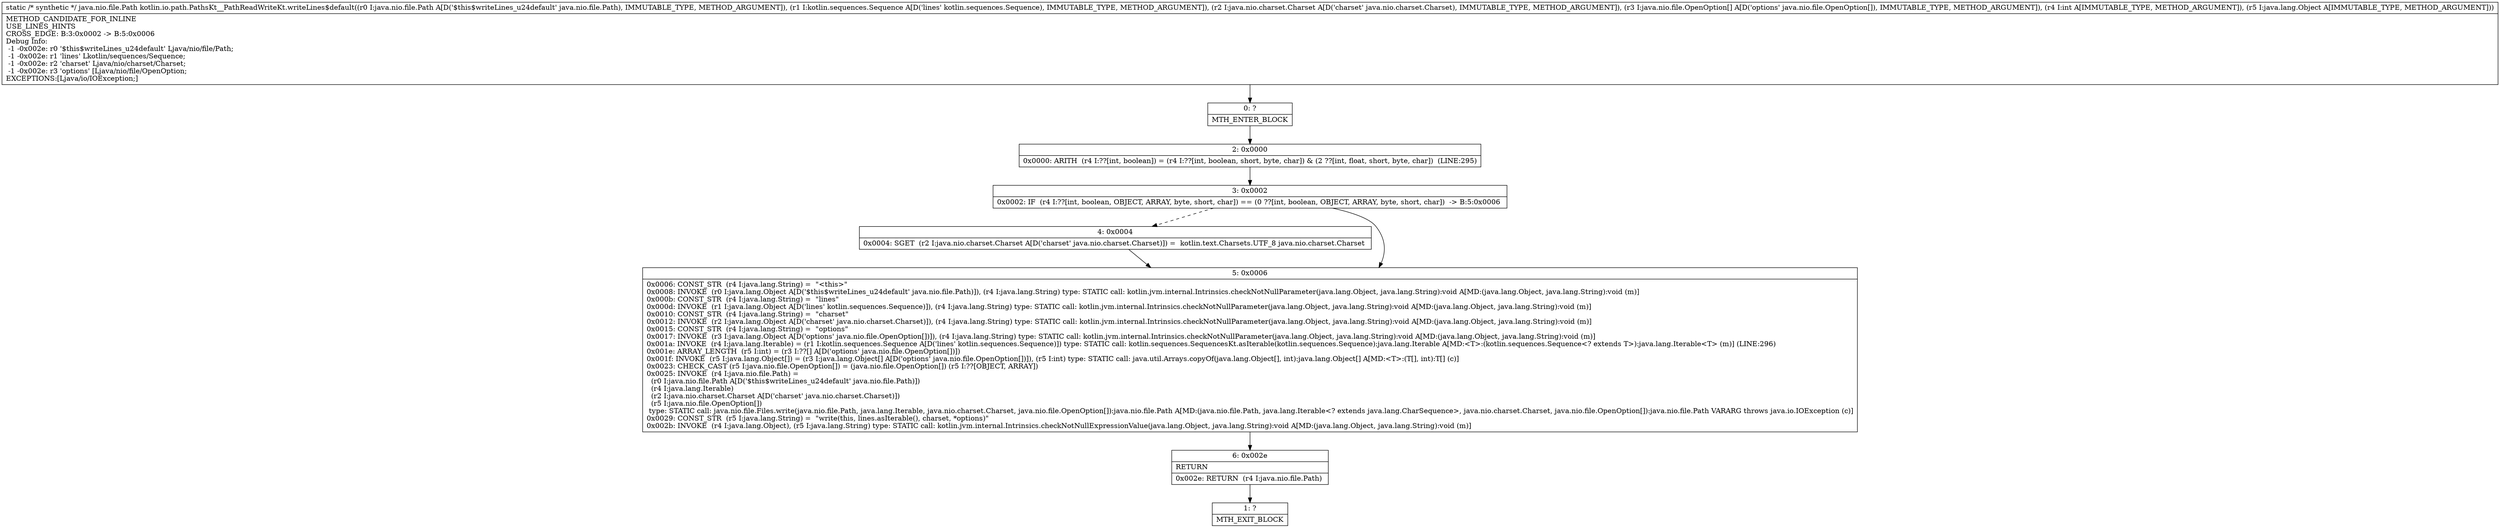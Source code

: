 digraph "CFG forkotlin.io.path.PathsKt__PathReadWriteKt.writeLines$default(Ljava\/nio\/file\/Path;Lkotlin\/sequences\/Sequence;Ljava\/nio\/charset\/Charset;[Ljava\/nio\/file\/OpenOption;ILjava\/lang\/Object;)Ljava\/nio\/file\/Path;" {
Node_0 [shape=record,label="{0\:\ ?|MTH_ENTER_BLOCK\l}"];
Node_2 [shape=record,label="{2\:\ 0x0000|0x0000: ARITH  (r4 I:??[int, boolean]) = (r4 I:??[int, boolean, short, byte, char]) & (2 ??[int, float, short, byte, char])  (LINE:295)\l}"];
Node_3 [shape=record,label="{3\:\ 0x0002|0x0002: IF  (r4 I:??[int, boolean, OBJECT, ARRAY, byte, short, char]) == (0 ??[int, boolean, OBJECT, ARRAY, byte, short, char])  \-\> B:5:0x0006 \l}"];
Node_4 [shape=record,label="{4\:\ 0x0004|0x0004: SGET  (r2 I:java.nio.charset.Charset A[D('charset' java.nio.charset.Charset)]) =  kotlin.text.Charsets.UTF_8 java.nio.charset.Charset \l}"];
Node_5 [shape=record,label="{5\:\ 0x0006|0x0006: CONST_STR  (r4 I:java.lang.String) =  \"\<this\>\" \l0x0008: INVOKE  (r0 I:java.lang.Object A[D('$this$writeLines_u24default' java.nio.file.Path)]), (r4 I:java.lang.String) type: STATIC call: kotlin.jvm.internal.Intrinsics.checkNotNullParameter(java.lang.Object, java.lang.String):void A[MD:(java.lang.Object, java.lang.String):void (m)]\l0x000b: CONST_STR  (r4 I:java.lang.String) =  \"lines\" \l0x000d: INVOKE  (r1 I:java.lang.Object A[D('lines' kotlin.sequences.Sequence)]), (r4 I:java.lang.String) type: STATIC call: kotlin.jvm.internal.Intrinsics.checkNotNullParameter(java.lang.Object, java.lang.String):void A[MD:(java.lang.Object, java.lang.String):void (m)]\l0x0010: CONST_STR  (r4 I:java.lang.String) =  \"charset\" \l0x0012: INVOKE  (r2 I:java.lang.Object A[D('charset' java.nio.charset.Charset)]), (r4 I:java.lang.String) type: STATIC call: kotlin.jvm.internal.Intrinsics.checkNotNullParameter(java.lang.Object, java.lang.String):void A[MD:(java.lang.Object, java.lang.String):void (m)]\l0x0015: CONST_STR  (r4 I:java.lang.String) =  \"options\" \l0x0017: INVOKE  (r3 I:java.lang.Object A[D('options' java.nio.file.OpenOption[])]), (r4 I:java.lang.String) type: STATIC call: kotlin.jvm.internal.Intrinsics.checkNotNullParameter(java.lang.Object, java.lang.String):void A[MD:(java.lang.Object, java.lang.String):void (m)]\l0x001a: INVOKE  (r4 I:java.lang.Iterable) = (r1 I:kotlin.sequences.Sequence A[D('lines' kotlin.sequences.Sequence)]) type: STATIC call: kotlin.sequences.SequencesKt.asIterable(kotlin.sequences.Sequence):java.lang.Iterable A[MD:\<T\>:(kotlin.sequences.Sequence\<? extends T\>):java.lang.Iterable\<T\> (m)] (LINE:296)\l0x001e: ARRAY_LENGTH  (r5 I:int) = (r3 I:??[] A[D('options' java.nio.file.OpenOption[])]) \l0x001f: INVOKE  (r5 I:java.lang.Object[]) = (r3 I:java.lang.Object[] A[D('options' java.nio.file.OpenOption[])]), (r5 I:int) type: STATIC call: java.util.Arrays.copyOf(java.lang.Object[], int):java.lang.Object[] A[MD:\<T\>:(T[], int):T[] (c)]\l0x0023: CHECK_CAST (r5 I:java.nio.file.OpenOption[]) = (java.nio.file.OpenOption[]) (r5 I:??[OBJECT, ARRAY]) \l0x0025: INVOKE  (r4 I:java.nio.file.Path) = \l  (r0 I:java.nio.file.Path A[D('$this$writeLines_u24default' java.nio.file.Path)])\l  (r4 I:java.lang.Iterable)\l  (r2 I:java.nio.charset.Charset A[D('charset' java.nio.charset.Charset)])\l  (r5 I:java.nio.file.OpenOption[])\l type: STATIC call: java.nio.file.Files.write(java.nio.file.Path, java.lang.Iterable, java.nio.charset.Charset, java.nio.file.OpenOption[]):java.nio.file.Path A[MD:(java.nio.file.Path, java.lang.Iterable\<? extends java.lang.CharSequence\>, java.nio.charset.Charset, java.nio.file.OpenOption[]):java.nio.file.Path VARARG throws java.io.IOException (c)]\l0x0029: CONST_STR  (r5 I:java.lang.String) =  \"write(this, lines.asIterable(), charset, *options)\" \l0x002b: INVOKE  (r4 I:java.lang.Object), (r5 I:java.lang.String) type: STATIC call: kotlin.jvm.internal.Intrinsics.checkNotNullExpressionValue(java.lang.Object, java.lang.String):void A[MD:(java.lang.Object, java.lang.String):void (m)]\l}"];
Node_6 [shape=record,label="{6\:\ 0x002e|RETURN\l|0x002e: RETURN  (r4 I:java.nio.file.Path) \l}"];
Node_1 [shape=record,label="{1\:\ ?|MTH_EXIT_BLOCK\l}"];
MethodNode[shape=record,label="{static \/* synthetic *\/ java.nio.file.Path kotlin.io.path.PathsKt__PathReadWriteKt.writeLines$default((r0 I:java.nio.file.Path A[D('$this$writeLines_u24default' java.nio.file.Path), IMMUTABLE_TYPE, METHOD_ARGUMENT]), (r1 I:kotlin.sequences.Sequence A[D('lines' kotlin.sequences.Sequence), IMMUTABLE_TYPE, METHOD_ARGUMENT]), (r2 I:java.nio.charset.Charset A[D('charset' java.nio.charset.Charset), IMMUTABLE_TYPE, METHOD_ARGUMENT]), (r3 I:java.nio.file.OpenOption[] A[D('options' java.nio.file.OpenOption[]), IMMUTABLE_TYPE, METHOD_ARGUMENT]), (r4 I:int A[IMMUTABLE_TYPE, METHOD_ARGUMENT]), (r5 I:java.lang.Object A[IMMUTABLE_TYPE, METHOD_ARGUMENT]))  | METHOD_CANDIDATE_FOR_INLINE\lUSE_LINES_HINTS\lCROSS_EDGE: B:3:0x0002 \-\> B:5:0x0006\lDebug Info:\l  \-1 \-0x002e: r0 '$this$writeLines_u24default' Ljava\/nio\/file\/Path;\l  \-1 \-0x002e: r1 'lines' Lkotlin\/sequences\/Sequence;\l  \-1 \-0x002e: r2 'charset' Ljava\/nio\/charset\/Charset;\l  \-1 \-0x002e: r3 'options' [Ljava\/nio\/file\/OpenOption;\lEXCEPTIONS:[Ljava\/io\/IOException;]\l}"];
MethodNode -> Node_0;Node_0 -> Node_2;
Node_2 -> Node_3;
Node_3 -> Node_4[style=dashed];
Node_3 -> Node_5;
Node_4 -> Node_5;
Node_5 -> Node_6;
Node_6 -> Node_1;
}

